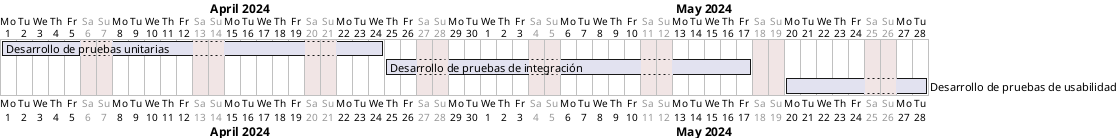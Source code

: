 @startgantt
Project starts 2024-04-01
saturday are closed
sunday are closed

[Desarrollo de pruebas unitarias] starts 2024-04-01
[Desarrollo de pruebas unitarias] ends 2024-04-24

[Desarrollo de pruebas de integración] starts 2024-04-25
[Desarrollo de pruebas de integración] ends 2024-05-17

[Desarrollo de pruebas de usabilidad] starts 2024-05-20
[Desarrollo de pruebas de usabilidad] ends 2024-05-28

@endgantt